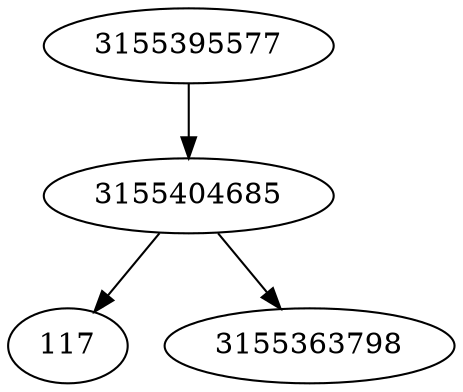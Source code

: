 strict digraph  {
3155404685;
3155395577;
117;
3155363798;
3155404685 -> 117;
3155404685 -> 3155363798;
3155395577 -> 3155404685;
}
